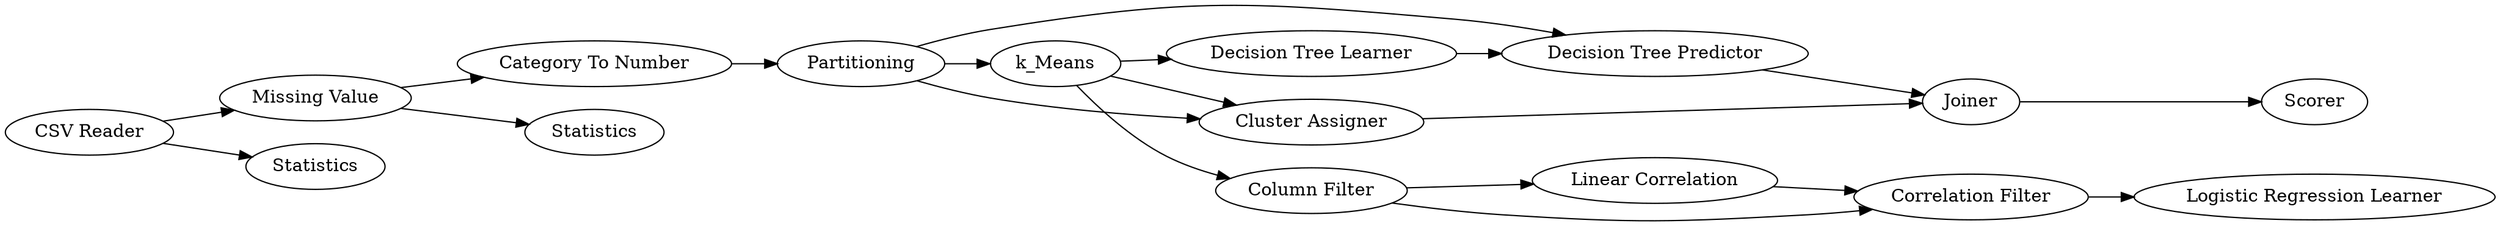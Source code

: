 digraph {
	1 [label="CSV Reader"]
	2 [label="Missing Value"]
	3 [label="Category To Number"]
	4 [label=Statistics]
	5 [label=Statistics]
	6 [label=Partitioning]
	8 [label=k_Means]
	9 [label="Logistic Regression Learner"]
	10 [label="Decision Tree Learner"]
	11 [label="Decision Tree Predictor"]
	12 [label="Cluster Assigner"]
	13 [label=Joiner]
	14 [label=Scorer]
	17 [label="Column Filter"]
	18 [label="Linear Correlation"]
	19 [label="Correlation Filter"]
	1 -> 2
	1 -> 4
	2 -> 3
	2 -> 5
	3 -> 6
	6 -> 12
	6 -> 11
	6 -> 8
	8 -> 10
	8 -> 12
	8 -> 17
	10 -> 11
	11 -> 13
	12 -> 13
	13 -> 14
	17 -> 18
	17 -> 19
	18 -> 19
	19 -> 9
	rankdir=LR
}
